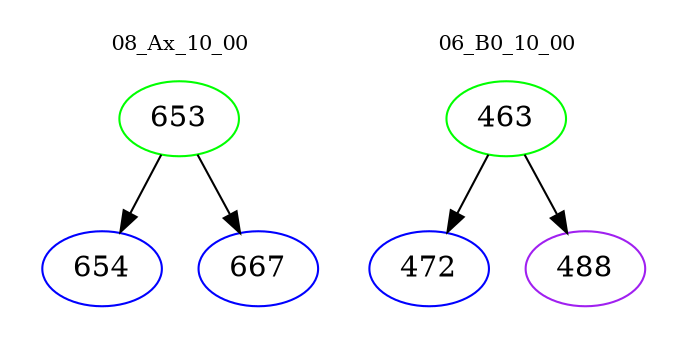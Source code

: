 digraph{
subgraph cluster_0 {
color = white
label = "08_Ax_10_00";
fontsize=10;
T0_653 [label="653", color="green"]
T0_653 -> T0_654 [color="black"]
T0_654 [label="654", color="blue"]
T0_653 -> T0_667 [color="black"]
T0_667 [label="667", color="blue"]
}
subgraph cluster_1 {
color = white
label = "06_B0_10_00";
fontsize=10;
T1_463 [label="463", color="green"]
T1_463 -> T1_472 [color="black"]
T1_472 [label="472", color="blue"]
T1_463 -> T1_488 [color="black"]
T1_488 [label="488", color="purple"]
}
}
